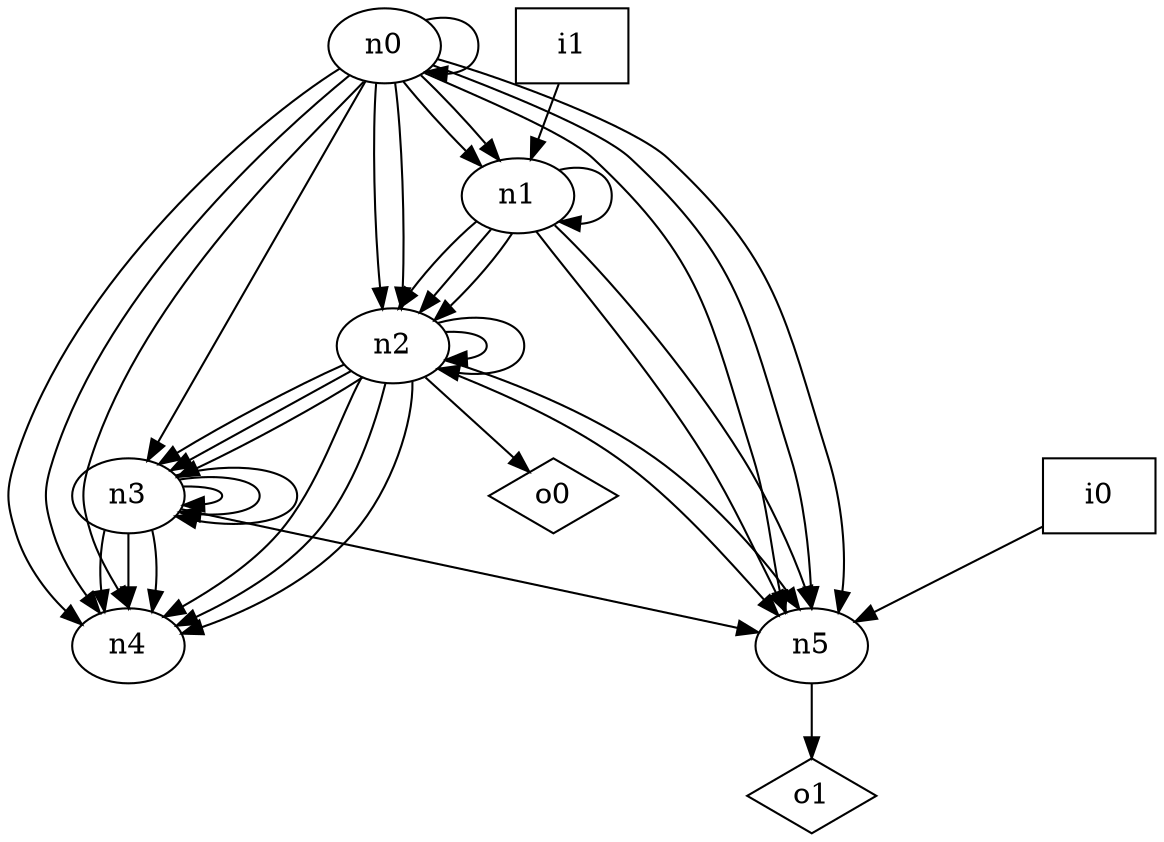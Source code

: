 digraph G {
n0 [label="n0"];
n1 [label="n1"];
n2 [label="n2"];
n3 [label="n3"];
n4 [label="n4"];
n5 [label="n5"];
n6 [label="i0",shape="box"];
n7 [label="i1",shape="box"];
n8 [label="o0",shape="diamond"];
n9 [label="o1",shape="diamond"];
n0 -> n0
n0 -> n1
n0 -> n1
n0 -> n2
n0 -> n2
n0 -> n3
n0 -> n4
n0 -> n4
n0 -> n4
n0 -> n5
n0 -> n5
n0 -> n5
n1 -> n1
n1 -> n2
n1 -> n2
n1 -> n2
n1 -> n5
n1 -> n5
n2 -> n2
n2 -> n2
n2 -> n3
n2 -> n3
n2 -> n3
n2 -> n4
n2 -> n4
n2 -> n4
n2 -> n5
n2 -> n5
n2 -> n8
n3 -> n3
n3 -> n3
n3 -> n3
n3 -> n4
n3 -> n4
n3 -> n4
n3 -> n5
n5 -> n9
n6 -> n5
n7 -> n1
}